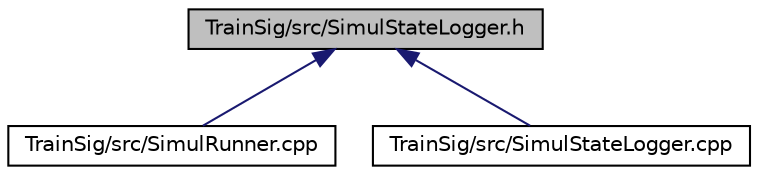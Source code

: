 digraph "TrainSig/src/SimulStateLogger.h"
{
 // LATEX_PDF_SIZE
  edge [fontname="Helvetica",fontsize="10",labelfontname="Helvetica",labelfontsize="10"];
  node [fontname="Helvetica",fontsize="10",shape=record];
  Node1 [label="TrainSig/src/SimulStateLogger.h",height=0.2,width=0.4,color="black", fillcolor="grey75", style="filled", fontcolor="black",tooltip="Simulation State Logger class declaration."];
  Node1 -> Node2 [dir="back",color="midnightblue",fontsize="10",style="solid",fontname="Helvetica"];
  Node2 [label="TrainSig/src/SimulRunner.cpp",height=0.2,width=0.4,color="black", fillcolor="white", style="filled",URL="$_simul_runner_8cpp.html",tooltip="Simulation Runner class definition."];
  Node1 -> Node3 [dir="back",color="midnightblue",fontsize="10",style="solid",fontname="Helvetica"];
  Node3 [label="TrainSig/src/SimulStateLogger.cpp",height=0.2,width=0.4,color="black", fillcolor="white", style="filled",URL="$_simul_state_logger_8cpp.html",tooltip="Simulation State Logger class definition."];
}
